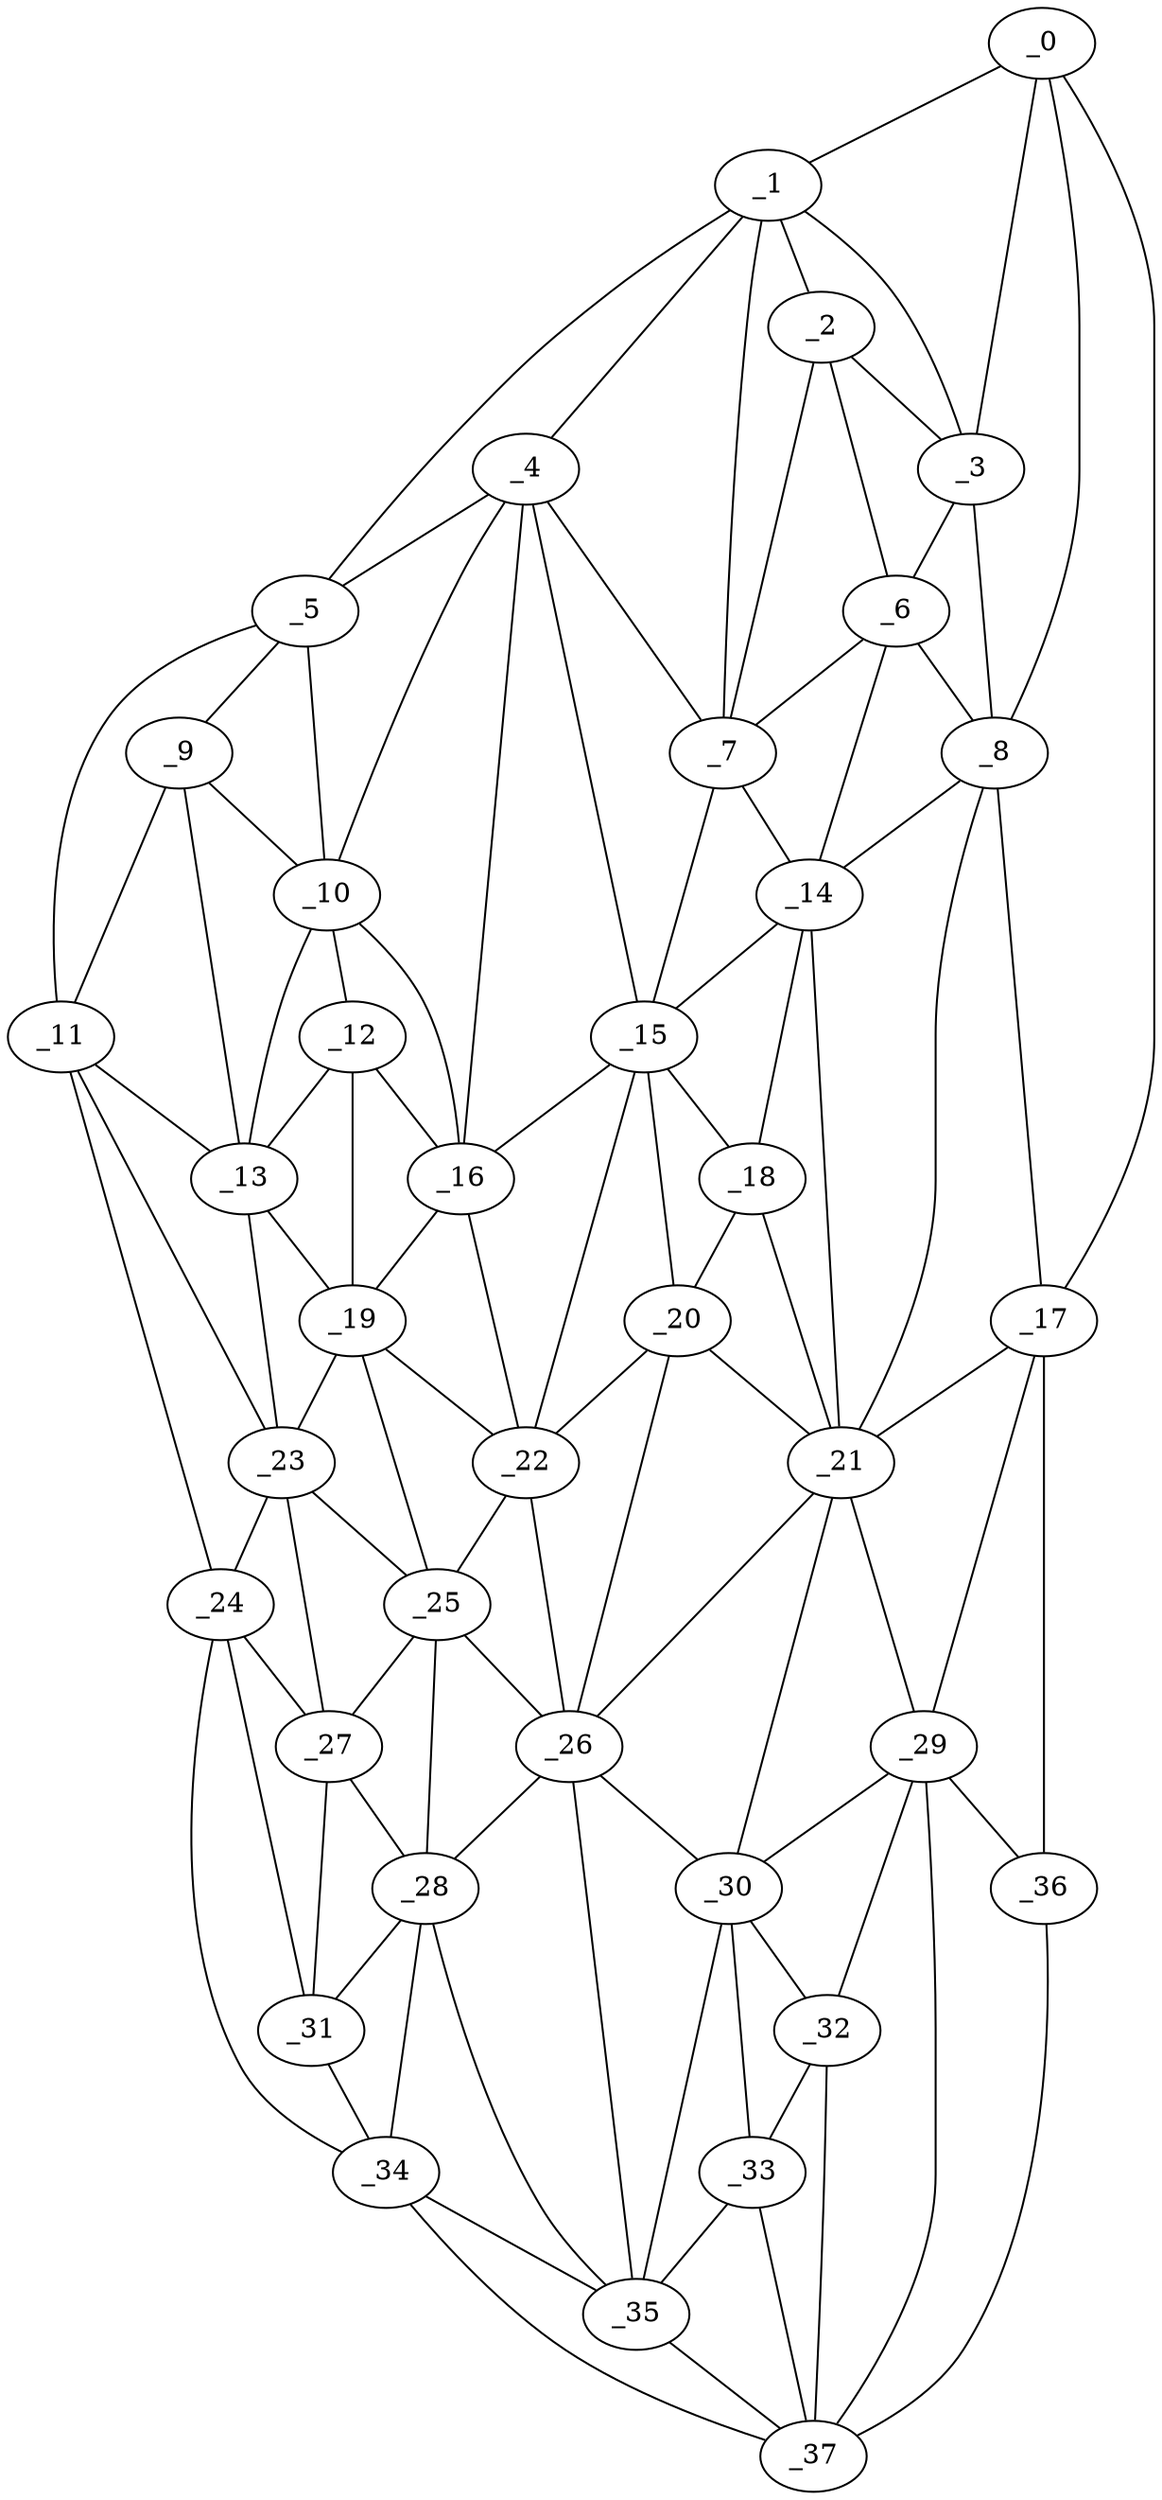 graph "obj59__265.gxl" {
	_0	 [x=21,
		y=14];
	_1	 [x=21,
		y=50];
	_0 -- _1	 [valence=1];
	_3	 [x=31,
		y=36];
	_0 -- _3	 [valence=2];
	_8	 [x=37,
		y=39];
	_0 -- _8	 [valence=2];
	_17	 [x=64,
		y=3];
	_0 -- _17	 [valence=1];
	_2	 [x=28,
		y=50];
	_1 -- _2	 [valence=2];
	_1 -- _3	 [valence=2];
	_4	 [x=31,
		y=70];
	_1 -- _4	 [valence=2];
	_5	 [x=32,
		y=102];
	_1 -- _5	 [valence=1];
	_7	 [x=33,
		y=66];
	_1 -- _7	 [valence=1];
	_2 -- _3	 [valence=1];
	_6	 [x=33,
		y=48];
	_2 -- _6	 [valence=1];
	_2 -- _7	 [valence=2];
	_3 -- _6	 [valence=2];
	_3 -- _8	 [valence=2];
	_4 -- _5	 [valence=2];
	_4 -- _7	 [valence=2];
	_10	 [x=45,
		y=93];
	_4 -- _10	 [valence=2];
	_15	 [x=59,
		y=72];
	_4 -- _15	 [valence=2];
	_16	 [x=59,
		y=80];
	_4 -- _16	 [valence=2];
	_9	 [x=42,
		y=100];
	_5 -- _9	 [valence=2];
	_5 -- _10	 [valence=2];
	_11	 [x=48,
		y=117];
	_5 -- _11	 [valence=1];
	_6 -- _7	 [valence=2];
	_6 -- _8	 [valence=1];
	_14	 [x=55,
		y=53];
	_6 -- _14	 [valence=1];
	_7 -- _14	 [valence=1];
	_7 -- _15	 [valence=2];
	_8 -- _14	 [valence=2];
	_8 -- _17	 [valence=2];
	_21	 [x=72,
		y=49];
	_8 -- _21	 [valence=1];
	_9 -- _10	 [valence=2];
	_9 -- _11	 [valence=2];
	_13	 [x=53,
		y=98];
	_9 -- _13	 [valence=2];
	_12	 [x=52,
		y=91];
	_10 -- _12	 [valence=1];
	_10 -- _13	 [valence=2];
	_10 -- _16	 [valence=1];
	_11 -- _13	 [valence=2];
	_23	 [x=79,
		y=104];
	_11 -- _23	 [valence=1];
	_24	 [x=82,
		y=117];
	_11 -- _24	 [valence=1];
	_12 -- _13	 [valence=2];
	_12 -- _16	 [valence=2];
	_19	 [x=68,
		y=92];
	_12 -- _19	 [valence=1];
	_13 -- _19	 [valence=2];
	_13 -- _23	 [valence=2];
	_14 -- _15	 [valence=1];
	_18	 [x=65,
		y=65];
	_14 -- _18	 [valence=2];
	_14 -- _21	 [valence=1];
	_15 -- _16	 [valence=2];
	_15 -- _18	 [valence=2];
	_20	 [x=69,
		y=69];
	_15 -- _20	 [valence=2];
	_22	 [x=73,
		y=76];
	_15 -- _22	 [valence=2];
	_16 -- _19	 [valence=2];
	_16 -- _22	 [valence=1];
	_17 -- _21	 [valence=2];
	_29	 [x=94,
		y=38];
	_17 -- _29	 [valence=2];
	_36	 [x=108,
		y=15];
	_17 -- _36	 [valence=1];
	_18 -- _20	 [valence=2];
	_18 -- _21	 [valence=2];
	_19 -- _22	 [valence=2];
	_19 -- _23	 [valence=1];
	_25	 [x=83,
		y=95];
	_19 -- _25	 [valence=2];
	_20 -- _21	 [valence=2];
	_20 -- _22	 [valence=2];
	_26	 [x=88,
		y=74];
	_20 -- _26	 [valence=1];
	_21 -- _26	 [valence=2];
	_21 -- _29	 [valence=1];
	_30	 [x=98,
		y=57];
	_21 -- _30	 [valence=1];
	_22 -- _25	 [valence=1];
	_22 -- _26	 [valence=2];
	_23 -- _24	 [valence=1];
	_23 -- _25	 [valence=1];
	_27	 [x=89,
		y=106];
	_23 -- _27	 [valence=2];
	_24 -- _27	 [valence=2];
	_31	 [x=99,
		y=100];
	_24 -- _31	 [valence=1];
	_34	 [x=105,
		y=97];
	_24 -- _34	 [valence=1];
	_25 -- _26	 [valence=2];
	_25 -- _27	 [valence=2];
	_28	 [x=93,
		y=97];
	_25 -- _28	 [valence=2];
	_26 -- _28	 [valence=2];
	_26 -- _30	 [valence=2];
	_35	 [x=106,
		y=71];
	_26 -- _35	 [valence=2];
	_27 -- _28	 [valence=1];
	_27 -- _31	 [valence=2];
	_28 -- _31	 [valence=2];
	_28 -- _34	 [valence=2];
	_28 -- _35	 [valence=1];
	_29 -- _30	 [valence=2];
	_32	 [x=103,
		y=41];
	_29 -- _32	 [valence=2];
	_29 -- _36	 [valence=2];
	_37	 [x=109,
		y=32];
	_29 -- _37	 [valence=1];
	_30 -- _32	 [valence=2];
	_33	 [x=104,
		y=57];
	_30 -- _33	 [valence=2];
	_30 -- _35	 [valence=1];
	_31 -- _34	 [valence=1];
	_32 -- _33	 [valence=2];
	_32 -- _37	 [valence=2];
	_33 -- _35	 [valence=2];
	_33 -- _37	 [valence=2];
	_34 -- _35	 [valence=2];
	_34 -- _37	 [valence=1];
	_35 -- _37	 [valence=2];
	_36 -- _37	 [valence=1];
}
